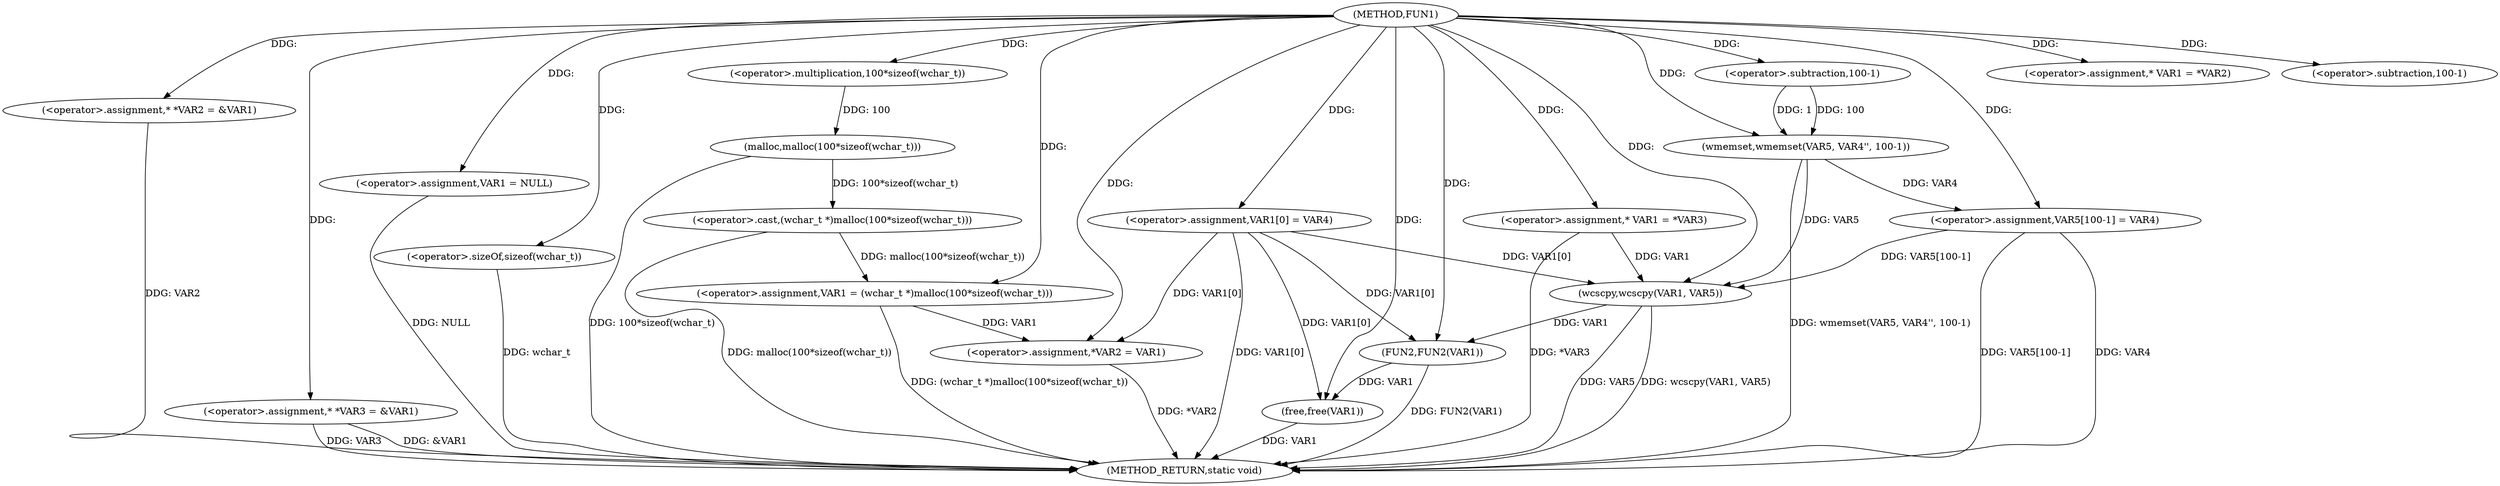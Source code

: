 digraph FUN1 {  
"1000100" [label = "(METHOD,FUN1)" ]
"1000168" [label = "(METHOD_RETURN,static void)" ]
"1000104" [label = "(<operator>.assignment,* *VAR2 = &VAR1)" ]
"1000109" [label = "(<operator>.assignment,* *VAR3 = &VAR1)" ]
"1000113" [label = "(<operator>.assignment,VAR1 = NULL)" ]
"1000118" [label = "(<operator>.assignment,* VAR1 = *VAR2)" ]
"1000122" [label = "(<operator>.assignment,VAR1 = (wchar_t *)malloc(100*sizeof(wchar_t)))" ]
"1000124" [label = "(<operator>.cast,(wchar_t *)malloc(100*sizeof(wchar_t)))" ]
"1000126" [label = "(malloc,malloc(100*sizeof(wchar_t)))" ]
"1000127" [label = "(<operator>.multiplication,100*sizeof(wchar_t))" ]
"1000129" [label = "(<operator>.sizeOf,sizeof(wchar_t))" ]
"1000131" [label = "(<operator>.assignment,VAR1[0] = VAR4)" ]
"1000136" [label = "(<operator>.assignment,*VAR2 = VAR1)" ]
"1000142" [label = "(<operator>.assignment,* VAR1 = *VAR3)" ]
"1000148" [label = "(wmemset,wmemset(VAR5, VAR4'', 100-1))" ]
"1000151" [label = "(<operator>.subtraction,100-1)" ]
"1000154" [label = "(<operator>.assignment,VAR5[100-1] = VAR4)" ]
"1000157" [label = "(<operator>.subtraction,100-1)" ]
"1000161" [label = "(wcscpy,wcscpy(VAR1, VAR5))" ]
"1000164" [label = "(FUN2,FUN2(VAR1))" ]
"1000166" [label = "(free,free(VAR1))" ]
  "1000104" -> "1000168"  [ label = "DDG: VAR2"] 
  "1000154" -> "1000168"  [ label = "DDG: VAR4"] 
  "1000131" -> "1000168"  [ label = "DDG: VAR1[0]"] 
  "1000113" -> "1000168"  [ label = "DDG: NULL"] 
  "1000148" -> "1000168"  [ label = "DDG: wmemset(VAR5, VAR4'', 100-1)"] 
  "1000126" -> "1000168"  [ label = "DDG: 100*sizeof(wchar_t)"] 
  "1000161" -> "1000168"  [ label = "DDG: VAR5"] 
  "1000129" -> "1000168"  [ label = "DDG: wchar_t"] 
  "1000164" -> "1000168"  [ label = "DDG: FUN2(VAR1)"] 
  "1000124" -> "1000168"  [ label = "DDG: malloc(100*sizeof(wchar_t))"] 
  "1000154" -> "1000168"  [ label = "DDG: VAR5[100-1]"] 
  "1000142" -> "1000168"  [ label = "DDG: *VAR3"] 
  "1000166" -> "1000168"  [ label = "DDG: VAR1"] 
  "1000109" -> "1000168"  [ label = "DDG: VAR3"] 
  "1000109" -> "1000168"  [ label = "DDG: &VAR1"] 
  "1000161" -> "1000168"  [ label = "DDG: wcscpy(VAR1, VAR5)"] 
  "1000136" -> "1000168"  [ label = "DDG: *VAR2"] 
  "1000122" -> "1000168"  [ label = "DDG: (wchar_t *)malloc(100*sizeof(wchar_t))"] 
  "1000100" -> "1000104"  [ label = "DDG: "] 
  "1000100" -> "1000109"  [ label = "DDG: "] 
  "1000100" -> "1000113"  [ label = "DDG: "] 
  "1000100" -> "1000118"  [ label = "DDG: "] 
  "1000124" -> "1000122"  [ label = "DDG: malloc(100*sizeof(wchar_t))"] 
  "1000100" -> "1000122"  [ label = "DDG: "] 
  "1000126" -> "1000124"  [ label = "DDG: 100*sizeof(wchar_t)"] 
  "1000127" -> "1000126"  [ label = "DDG: 100"] 
  "1000100" -> "1000127"  [ label = "DDG: "] 
  "1000100" -> "1000129"  [ label = "DDG: "] 
  "1000100" -> "1000131"  [ label = "DDG: "] 
  "1000122" -> "1000136"  [ label = "DDG: VAR1"] 
  "1000131" -> "1000136"  [ label = "DDG: VAR1[0]"] 
  "1000100" -> "1000136"  [ label = "DDG: "] 
  "1000100" -> "1000142"  [ label = "DDG: "] 
  "1000100" -> "1000148"  [ label = "DDG: "] 
  "1000151" -> "1000148"  [ label = "DDG: 100"] 
  "1000151" -> "1000148"  [ label = "DDG: 1"] 
  "1000100" -> "1000151"  [ label = "DDG: "] 
  "1000148" -> "1000154"  [ label = "DDG: VAR4"] 
  "1000100" -> "1000154"  [ label = "DDG: "] 
  "1000100" -> "1000157"  [ label = "DDG: "] 
  "1000131" -> "1000161"  [ label = "DDG: VAR1[0]"] 
  "1000142" -> "1000161"  [ label = "DDG: VAR1"] 
  "1000100" -> "1000161"  [ label = "DDG: "] 
  "1000154" -> "1000161"  [ label = "DDG: VAR5[100-1]"] 
  "1000148" -> "1000161"  [ label = "DDG: VAR5"] 
  "1000131" -> "1000164"  [ label = "DDG: VAR1[0]"] 
  "1000161" -> "1000164"  [ label = "DDG: VAR1"] 
  "1000100" -> "1000164"  [ label = "DDG: "] 
  "1000131" -> "1000166"  [ label = "DDG: VAR1[0]"] 
  "1000164" -> "1000166"  [ label = "DDG: VAR1"] 
  "1000100" -> "1000166"  [ label = "DDG: "] 
}
